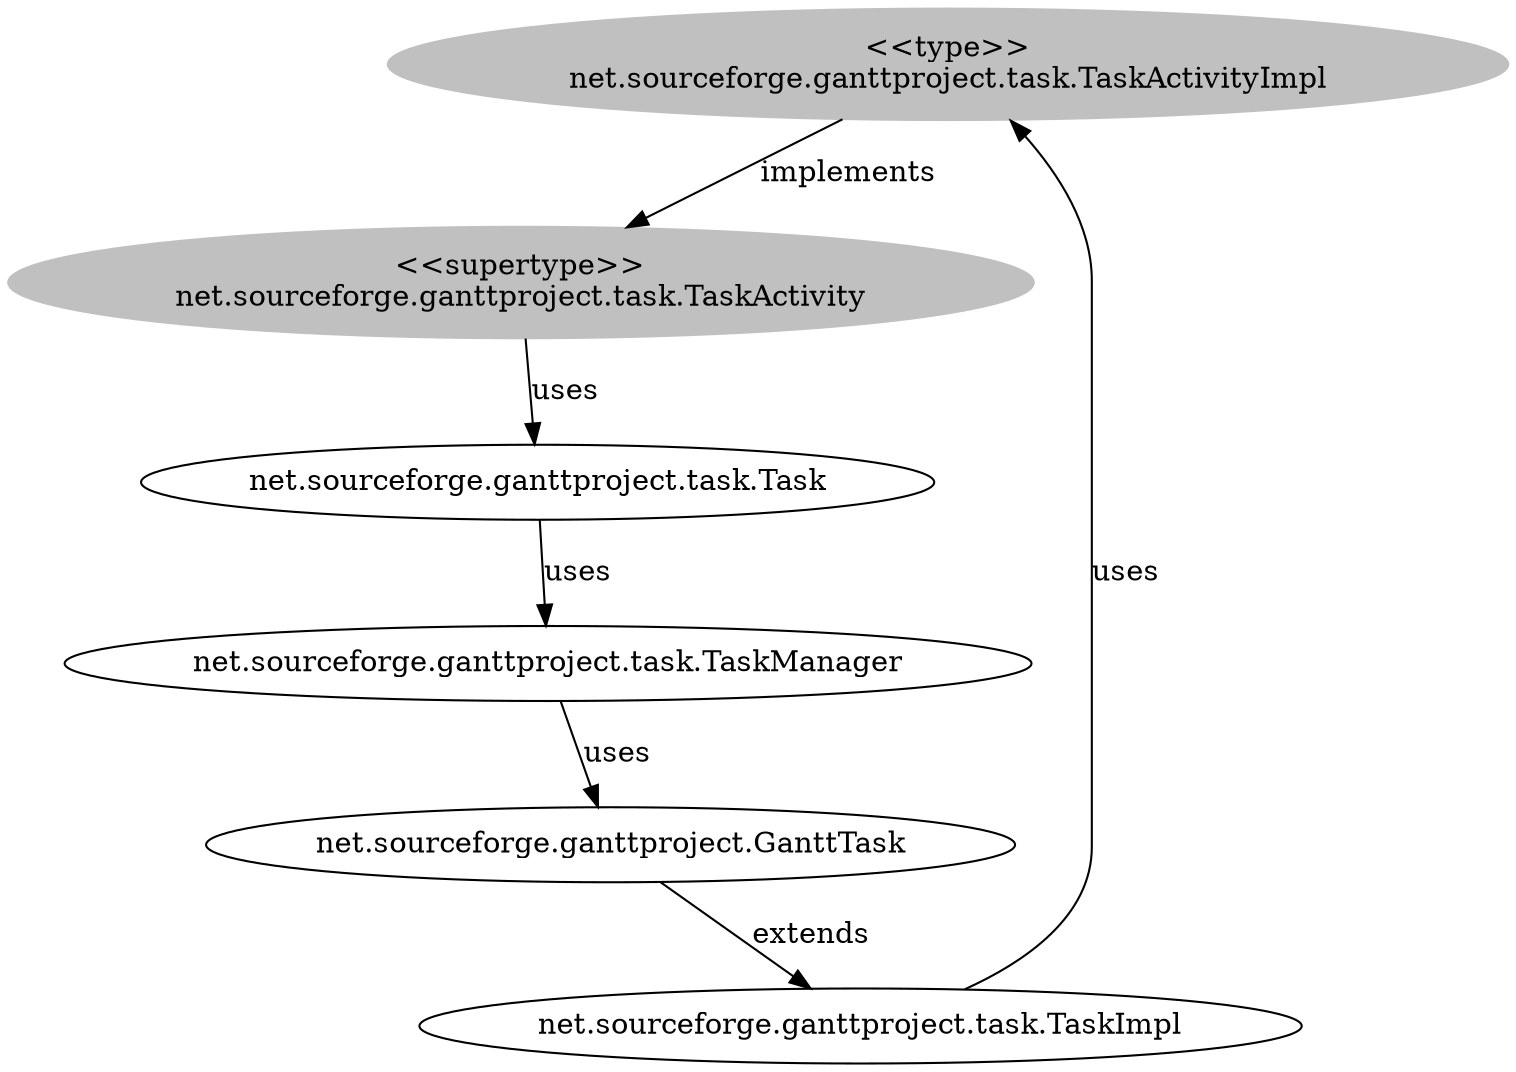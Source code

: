 digraph stk {
	net_sourceforge_ganttproject_task_TaskActivityImpl [label="<<type>>
net.sourceforge.ganttproject.task.TaskActivityImpl",style=filled,color="grey"];
	net_sourceforge_ganttproject_task_TaskActivity [label="<<supertype>>
net.sourceforge.ganttproject.task.TaskActivity",style=filled,color="grey"];
	net_sourceforge_ganttproject_task_Task [label="net.sourceforge.ganttproject.task.Task"];
	net_sourceforge_ganttproject_task_TaskManager [label="net.sourceforge.ganttproject.task.TaskManager"];
	net_sourceforge_ganttproject_GanttTask [label="net.sourceforge.ganttproject.GanttTask"];
	net_sourceforge_ganttproject_task_TaskImpl [label="net.sourceforge.ganttproject.task.TaskImpl"];
	net_sourceforge_ganttproject_task_TaskActivityImpl -> net_sourceforge_ganttproject_task_TaskActivity [label=implements];
	net_sourceforge_ganttproject_task_TaskActivity -> net_sourceforge_ganttproject_task_Task [label=uses];
	net_sourceforge_ganttproject_task_Task -> net_sourceforge_ganttproject_task_TaskManager [label=uses];
	net_sourceforge_ganttproject_task_TaskManager -> net_sourceforge_ganttproject_GanttTask [label=uses];
	net_sourceforge_ganttproject_GanttTask -> net_sourceforge_ganttproject_task_TaskImpl [label=extends];
	net_sourceforge_ganttproject_task_TaskImpl -> net_sourceforge_ganttproject_task_TaskActivityImpl [label=uses];
}
